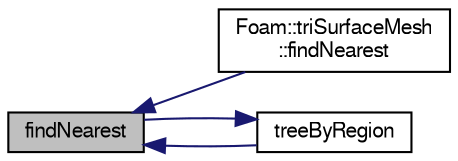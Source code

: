 digraph "findNearest"
{
  bgcolor="transparent";
  edge [fontname="FreeSans",fontsize="10",labelfontname="FreeSans",labelfontsize="10"];
  node [fontname="FreeSans",fontsize="10",shape=record];
  rankdir="LR";
  Node202 [label="findNearest",height=0.2,width=0.4,color="black", fillcolor="grey75", style="filled", fontcolor="black"];
  Node202 -> Node203 [dir="back",color="midnightblue",fontsize="10",style="solid",fontname="FreeSans"];
  Node203 [label="Foam::triSurfaceMesh\l::findNearest",height=0.2,width=0.4,color="black",URL="$a25258.html#a5e4a5d5faea25168d6cb5468dbd4454e",tooltip="Find the nearest locations for the supplied points to a. "];
  Node202 -> Node204 [dir="back",color="midnightblue",fontsize="10",style="solid",fontname="FreeSans"];
  Node204 [label="treeByRegion",height=0.2,width=0.4,color="black",URL="$a25526.html#ac3b5768cab9bb1f9664f225d85b1e7d9",tooltip="Demand driven construction of octree for each region. "];
  Node204 -> Node202 [dir="back",color="midnightblue",fontsize="10",style="solid",fontname="FreeSans"];
}
